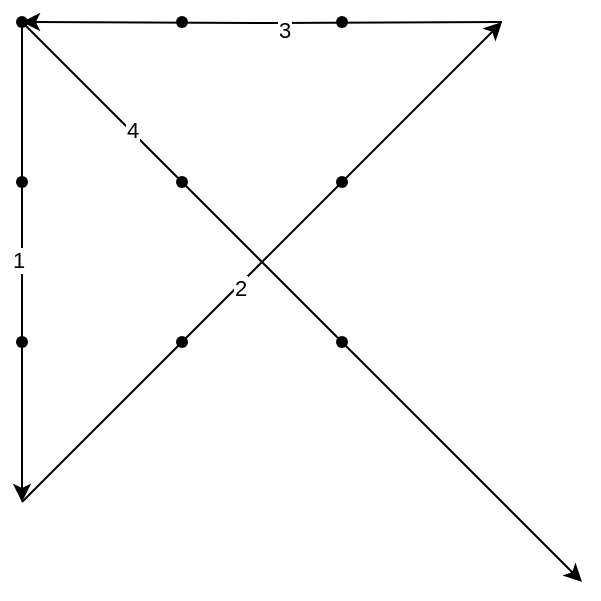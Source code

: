 <mxfile version="23.0.0" type="github">
  <diagram name="第 1 页" id="B7oGHM8cSMBla9ikwoQn">
    <mxGraphModel dx="954" dy="544" grid="1" gridSize="10" guides="1" tooltips="1" connect="1" arrows="1" fold="1" page="1" pageScale="1" pageWidth="827" pageHeight="1169" math="0" shadow="0">
      <root>
        <mxCell id="0" />
        <mxCell id="1" parent="0" />
        <mxCell id="j6TP-SJoW6JlPEDJ5nMb-1" value="" style="shape=waypoint;sketch=0;size=6;pointerEvents=1;points=[];fillColor=none;resizable=0;rotatable=0;perimeter=centerPerimeter;snapToPoint=1;" vertex="1" parent="1">
          <mxGeometry x="210" y="170" width="20" height="20" as="geometry" />
        </mxCell>
        <mxCell id="j6TP-SJoW6JlPEDJ5nMb-2" value="" style="shape=waypoint;sketch=0;size=6;pointerEvents=1;points=[];fillColor=none;resizable=0;rotatable=0;perimeter=centerPerimeter;snapToPoint=1;" vertex="1" parent="1">
          <mxGeometry x="290" y="170" width="20" height="20" as="geometry" />
        </mxCell>
        <mxCell id="j6TP-SJoW6JlPEDJ5nMb-3" value="" style="edgeStyle=orthogonalEdgeStyle;rounded=0;orthogonalLoop=1;jettySize=auto;html=1;entryX=0.9;entryY=0.4;entryDx=0;entryDy=0;entryPerimeter=0;" edge="1" parent="1" target="j6TP-SJoW6JlPEDJ5nMb-1">
          <mxGeometry relative="1" as="geometry">
            <mxPoint x="460" y="180" as="sourcePoint" />
          </mxGeometry>
        </mxCell>
        <mxCell id="j6TP-SJoW6JlPEDJ5nMb-4" value="3" style="edgeLabel;html=1;align=center;verticalAlign=middle;resizable=0;points=[];" vertex="1" connectable="0" parent="j6TP-SJoW6JlPEDJ5nMb-3">
          <mxGeometry x="-0.093" y="3" relative="1" as="geometry">
            <mxPoint as="offset" />
          </mxGeometry>
        </mxCell>
        <mxCell id="j6TP-SJoW6JlPEDJ5nMb-5" value="" style="shape=waypoint;sketch=0;size=6;pointerEvents=1;points=[];fillColor=none;resizable=0;rotatable=0;perimeter=centerPerimeter;snapToPoint=1;" vertex="1" parent="1">
          <mxGeometry x="370" y="170" width="20" height="20" as="geometry" />
        </mxCell>
        <mxCell id="j6TP-SJoW6JlPEDJ5nMb-6" value="" style="rounded=0;orthogonalLoop=1;jettySize=auto;html=1;exitX=0.6;exitY=0.7;exitDx=0;exitDy=0;exitPerimeter=0;" edge="1" parent="1" source="j6TP-SJoW6JlPEDJ5nMb-1">
          <mxGeometry relative="1" as="geometry">
            <mxPoint x="180" y="140" as="sourcePoint" />
            <mxPoint x="500" y="460" as="targetPoint" />
          </mxGeometry>
        </mxCell>
        <mxCell id="j6TP-SJoW6JlPEDJ5nMb-7" value="4" style="edgeLabel;html=1;align=center;verticalAlign=middle;resizable=0;points=[];" vertex="1" connectable="0" parent="j6TP-SJoW6JlPEDJ5nMb-6">
          <mxGeometry x="-0.611" y="1" relative="1" as="geometry">
            <mxPoint as="offset" />
          </mxGeometry>
        </mxCell>
        <mxCell id="j6TP-SJoW6JlPEDJ5nMb-8" value="" style="edgeStyle=orthogonalEdgeStyle;rounded=0;orthogonalLoop=1;jettySize=auto;html=1;exitX=0.55;exitY=0.85;exitDx=0;exitDy=0;exitPerimeter=0;" edge="1" parent="1" source="j6TP-SJoW6JlPEDJ5nMb-1">
          <mxGeometry relative="1" as="geometry">
            <mxPoint x="220" y="420" as="targetPoint" />
          </mxGeometry>
        </mxCell>
        <mxCell id="j6TP-SJoW6JlPEDJ5nMb-9" value="1" style="edgeLabel;html=1;align=center;verticalAlign=middle;resizable=0;points=[];" vertex="1" connectable="0" parent="j6TP-SJoW6JlPEDJ5nMb-8">
          <mxGeometry x="-0.052" y="-2" relative="1" as="geometry">
            <mxPoint y="5" as="offset" />
          </mxGeometry>
        </mxCell>
        <mxCell id="j6TP-SJoW6JlPEDJ5nMb-10" value="" style="shape=waypoint;sketch=0;size=6;pointerEvents=1;points=[];fillColor=none;resizable=0;rotatable=0;perimeter=centerPerimeter;snapToPoint=1;" vertex="1" parent="1">
          <mxGeometry x="210" y="250" width="20" height="20" as="geometry" />
        </mxCell>
        <mxCell id="j6TP-SJoW6JlPEDJ5nMb-11" value="" style="shape=waypoint;sketch=0;size=6;pointerEvents=1;points=[];fillColor=none;resizable=0;rotatable=0;perimeter=centerPerimeter;snapToPoint=1;" vertex="1" parent="1">
          <mxGeometry x="290" y="250" width="20" height="20" as="geometry" />
        </mxCell>
        <mxCell id="j6TP-SJoW6JlPEDJ5nMb-12" value="" style="shape=waypoint;sketch=0;size=6;pointerEvents=1;points=[];fillColor=none;resizable=0;rotatable=0;perimeter=centerPerimeter;snapToPoint=1;" vertex="1" parent="1">
          <mxGeometry x="370" y="250" width="20" height="20" as="geometry" />
        </mxCell>
        <mxCell id="j6TP-SJoW6JlPEDJ5nMb-13" value="" style="shape=waypoint;sketch=0;size=6;pointerEvents=1;points=[];fillColor=none;resizable=0;rotatable=0;perimeter=centerPerimeter;snapToPoint=1;" vertex="1" parent="1">
          <mxGeometry x="210" y="330" width="20" height="20" as="geometry" />
        </mxCell>
        <mxCell id="j6TP-SJoW6JlPEDJ5nMb-14" value="" style="rounded=0;orthogonalLoop=1;jettySize=auto;html=1;" edge="1" parent="1">
          <mxGeometry relative="1" as="geometry">
            <mxPoint x="220" y="420" as="sourcePoint" />
            <mxPoint x="460" y="180" as="targetPoint" />
          </mxGeometry>
        </mxCell>
        <mxCell id="j6TP-SJoW6JlPEDJ5nMb-15" value="2" style="edgeLabel;html=1;align=center;verticalAlign=middle;resizable=0;points=[];" vertex="1" connectable="0" parent="j6TP-SJoW6JlPEDJ5nMb-14">
          <mxGeometry x="-0.1" y="-1" relative="1" as="geometry">
            <mxPoint as="offset" />
          </mxGeometry>
        </mxCell>
        <mxCell id="j6TP-SJoW6JlPEDJ5nMb-16" value="" style="shape=waypoint;sketch=0;size=6;pointerEvents=1;points=[];fillColor=none;resizable=0;rotatable=0;perimeter=centerPerimeter;snapToPoint=1;" vertex="1" parent="1">
          <mxGeometry x="290" y="330" width="20" height="20" as="geometry" />
        </mxCell>
        <mxCell id="j6TP-SJoW6JlPEDJ5nMb-17" value="" style="shape=waypoint;sketch=0;size=6;pointerEvents=1;points=[];fillColor=none;resizable=0;rotatable=0;perimeter=centerPerimeter;snapToPoint=1;" vertex="1" parent="1">
          <mxGeometry x="370" y="330" width="20" height="20" as="geometry" />
        </mxCell>
      </root>
    </mxGraphModel>
  </diagram>
</mxfile>
